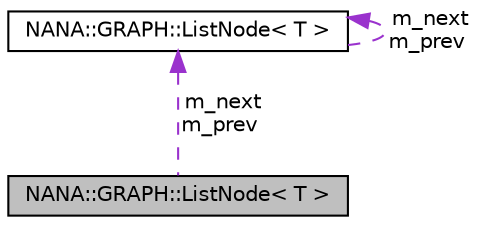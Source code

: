 digraph "NANA::GRAPH::ListNode&lt; T &gt;"
{
 // LATEX_PDF_SIZE
  edge [fontname="Helvetica",fontsize="10",labelfontname="Helvetica",labelfontsize="10"];
  node [fontname="Helvetica",fontsize="10",shape=record];
  Node1 [label="NANA::GRAPH::ListNode\< T \>",height=0.2,width=0.4,color="black", fillcolor="grey75", style="filled", fontcolor="black",tooltip=" "];
  Node2 -> Node1 [dir="back",color="darkorchid3",fontsize="10",style="dashed",label=" m_next\nm_prev" ,fontname="Helvetica"];
  Node2 [label="NANA::GRAPH::ListNode\< T \>",height=0.2,width=0.4,color="black", fillcolor="white", style="filled",URL="$struct_n_a_n_a_1_1_g_r_a_p_h_1_1_list_node.html",tooltip=" "];
  Node2 -> Node2 [dir="back",color="darkorchid3",fontsize="10",style="dashed",label=" m_next\nm_prev" ,fontname="Helvetica"];
}
